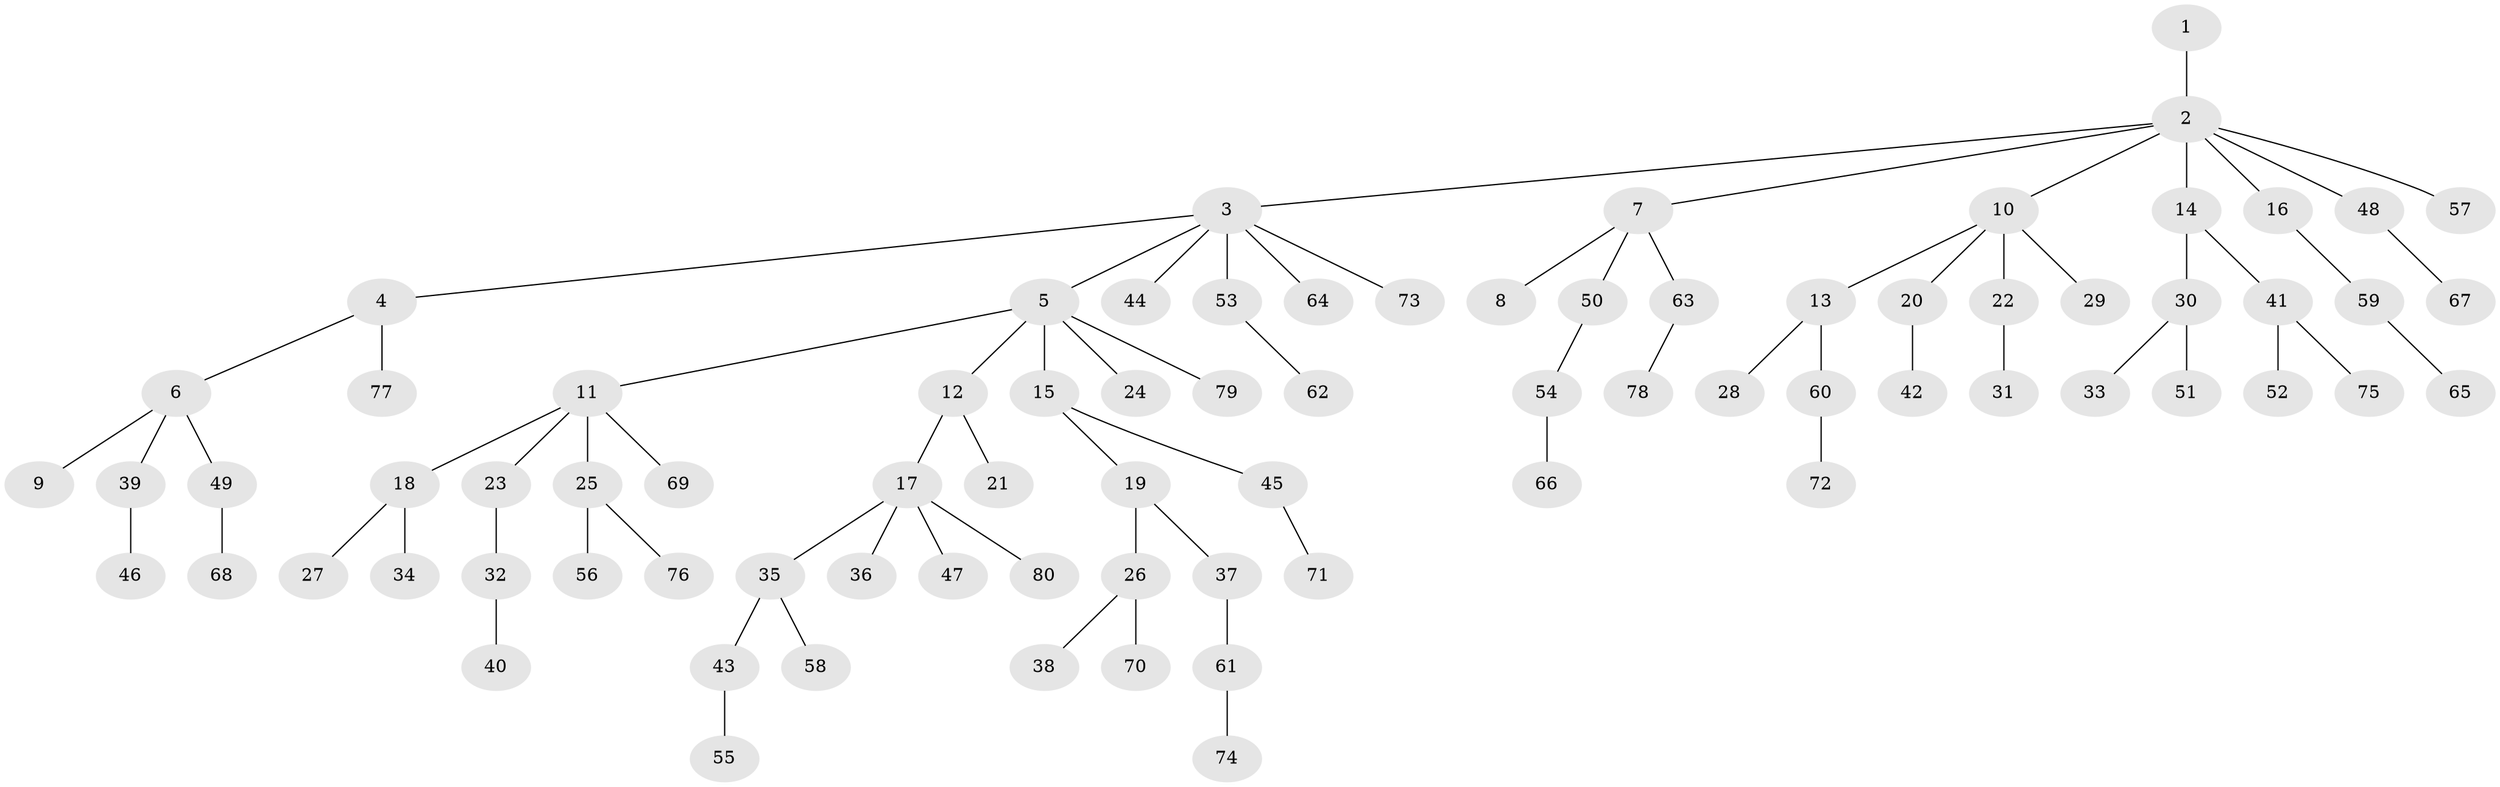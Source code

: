 // coarse degree distribution, {1: 0.625, 8: 0.020833333333333332, 6: 0.041666666666666664, 10: 0.020833333333333332, 3: 0.08333333333333333, 2: 0.1875, 4: 0.020833333333333332}
// Generated by graph-tools (version 1.1) at 2025/19/03/04/25 18:19:11]
// undirected, 80 vertices, 79 edges
graph export_dot {
graph [start="1"]
  node [color=gray90,style=filled];
  1;
  2;
  3;
  4;
  5;
  6;
  7;
  8;
  9;
  10;
  11;
  12;
  13;
  14;
  15;
  16;
  17;
  18;
  19;
  20;
  21;
  22;
  23;
  24;
  25;
  26;
  27;
  28;
  29;
  30;
  31;
  32;
  33;
  34;
  35;
  36;
  37;
  38;
  39;
  40;
  41;
  42;
  43;
  44;
  45;
  46;
  47;
  48;
  49;
  50;
  51;
  52;
  53;
  54;
  55;
  56;
  57;
  58;
  59;
  60;
  61;
  62;
  63;
  64;
  65;
  66;
  67;
  68;
  69;
  70;
  71;
  72;
  73;
  74;
  75;
  76;
  77;
  78;
  79;
  80;
  1 -- 2;
  2 -- 3;
  2 -- 7;
  2 -- 10;
  2 -- 14;
  2 -- 16;
  2 -- 48;
  2 -- 57;
  3 -- 4;
  3 -- 5;
  3 -- 44;
  3 -- 53;
  3 -- 64;
  3 -- 73;
  4 -- 6;
  4 -- 77;
  5 -- 11;
  5 -- 12;
  5 -- 15;
  5 -- 24;
  5 -- 79;
  6 -- 9;
  6 -- 39;
  6 -- 49;
  7 -- 8;
  7 -- 50;
  7 -- 63;
  10 -- 13;
  10 -- 20;
  10 -- 22;
  10 -- 29;
  11 -- 18;
  11 -- 23;
  11 -- 25;
  11 -- 69;
  12 -- 17;
  12 -- 21;
  13 -- 28;
  13 -- 60;
  14 -- 30;
  14 -- 41;
  15 -- 19;
  15 -- 45;
  16 -- 59;
  17 -- 35;
  17 -- 36;
  17 -- 47;
  17 -- 80;
  18 -- 27;
  18 -- 34;
  19 -- 26;
  19 -- 37;
  20 -- 42;
  22 -- 31;
  23 -- 32;
  25 -- 56;
  25 -- 76;
  26 -- 38;
  26 -- 70;
  30 -- 33;
  30 -- 51;
  32 -- 40;
  35 -- 43;
  35 -- 58;
  37 -- 61;
  39 -- 46;
  41 -- 52;
  41 -- 75;
  43 -- 55;
  45 -- 71;
  48 -- 67;
  49 -- 68;
  50 -- 54;
  53 -- 62;
  54 -- 66;
  59 -- 65;
  60 -- 72;
  61 -- 74;
  63 -- 78;
}
